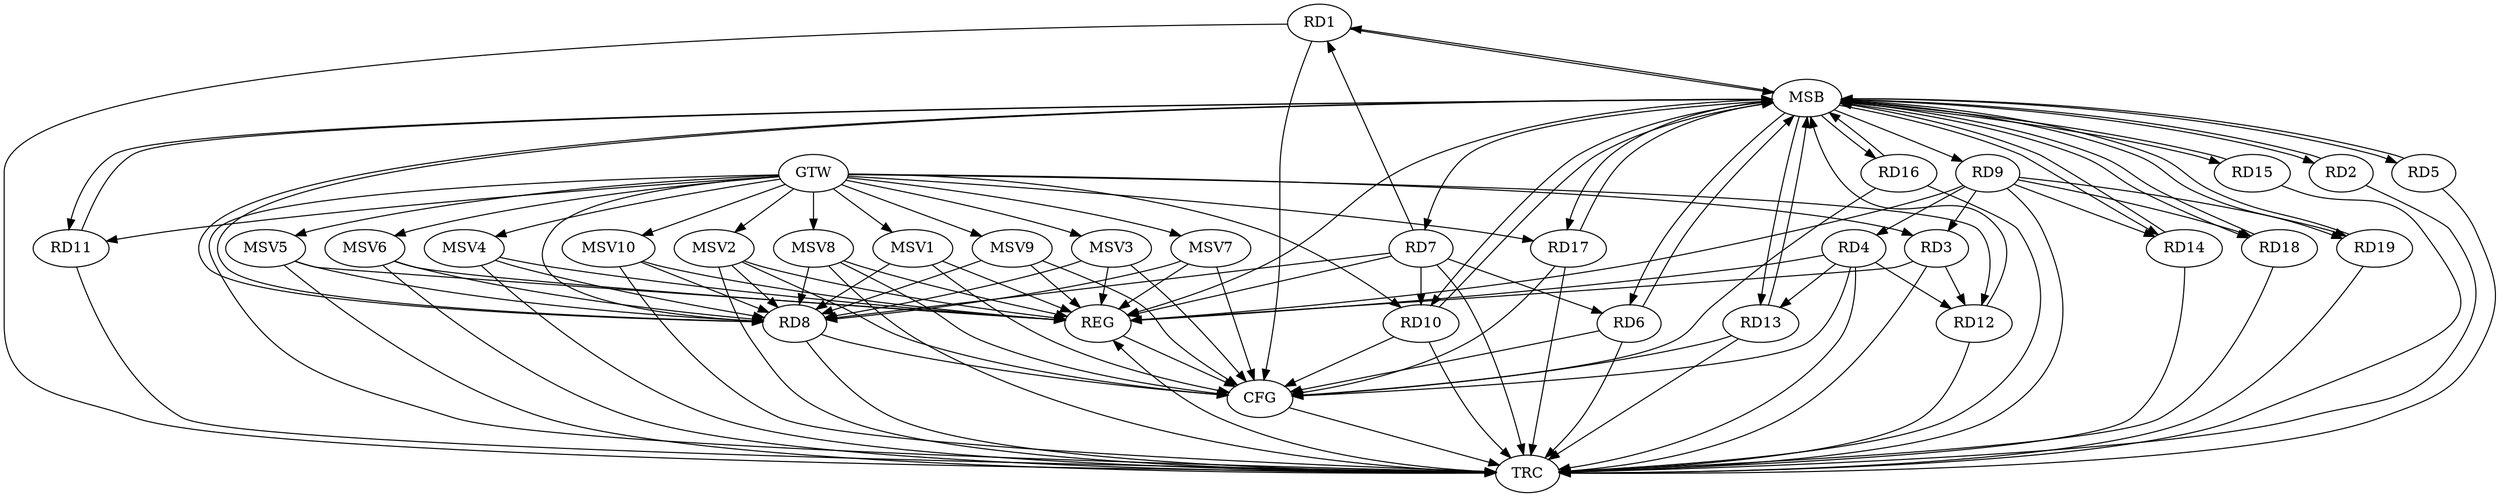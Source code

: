 strict digraph G {
  RD1 [ label="RD1" ];
  RD2 [ label="RD2" ];
  RD3 [ label="RD3" ];
  RD4 [ label="RD4" ];
  RD5 [ label="RD5" ];
  RD6 [ label="RD6" ];
  RD7 [ label="RD7" ];
  RD8 [ label="RD8" ];
  RD9 [ label="RD9" ];
  RD10 [ label="RD10" ];
  RD11 [ label="RD11" ];
  RD12 [ label="RD12" ];
  RD13 [ label="RD13" ];
  RD14 [ label="RD14" ];
  RD15 [ label="RD15" ];
  RD16 [ label="RD16" ];
  RD17 [ label="RD17" ];
  RD18 [ label="RD18" ];
  RD19 [ label="RD19" ];
  GTW [ label="GTW" ];
  REG [ label="REG" ];
  MSB [ label="MSB" ];
  CFG [ label="CFG" ];
  TRC [ label="TRC" ];
  MSV1 [ label="MSV1" ];
  MSV2 [ label="MSV2" ];
  MSV3 [ label="MSV3" ];
  MSV4 [ label="MSV4" ];
  MSV5 [ label="MSV5" ];
  MSV6 [ label="MSV6" ];
  MSV7 [ label="MSV7" ];
  MSV8 [ label="MSV8" ];
  MSV9 [ label="MSV9" ];
  MSV10 [ label="MSV10" ];
  RD7 -> RD1;
  RD9 -> RD3;
  RD3 -> RD12;
  RD9 -> RD4;
  RD4 -> RD12;
  RD4 -> RD13;
  RD7 -> RD6;
  RD7 -> RD8;
  RD7 -> RD10;
  RD9 -> RD14;
  RD9 -> RD18;
  RD9 -> RD19;
  GTW -> RD12;
  GTW -> RD11;
  GTW -> RD10;
  GTW -> RD8;
  GTW -> RD17;
  GTW -> RD3;
  RD3 -> REG;
  RD4 -> REG;
  RD7 -> REG;
  RD9 -> REG;
  RD1 -> MSB;
  MSB -> RD10;
  MSB -> REG;
  RD2 -> MSB;
  MSB -> RD1;
  MSB -> RD7;
  MSB -> RD9;
  MSB -> RD16;
  MSB -> RD19;
  RD5 -> MSB;
  MSB -> RD8;
  MSB -> RD15;
  RD6 -> MSB;
  RD8 -> MSB;
  MSB -> RD18;
  RD10 -> MSB;
  RD11 -> MSB;
  MSB -> RD14;
  RD12 -> MSB;
  MSB -> RD2;
  RD13 -> MSB;
  MSB -> RD11;
  RD14 -> MSB;
  MSB -> RD17;
  RD15 -> MSB;
  MSB -> RD13;
  RD16 -> MSB;
  RD17 -> MSB;
  RD18 -> MSB;
  MSB -> RD6;
  RD19 -> MSB;
  MSB -> RD5;
  RD16 -> CFG;
  RD8 -> CFG;
  RD4 -> CFG;
  RD10 -> CFG;
  RD13 -> CFG;
  RD6 -> CFG;
  RD1 -> CFG;
  RD17 -> CFG;
  REG -> CFG;
  RD1 -> TRC;
  RD2 -> TRC;
  RD3 -> TRC;
  RD4 -> TRC;
  RD5 -> TRC;
  RD6 -> TRC;
  RD7 -> TRC;
  RD8 -> TRC;
  RD9 -> TRC;
  RD10 -> TRC;
  RD11 -> TRC;
  RD12 -> TRC;
  RD13 -> TRC;
  RD14 -> TRC;
  RD15 -> TRC;
  RD16 -> TRC;
  RD17 -> TRC;
  RD18 -> TRC;
  RD19 -> TRC;
  GTW -> TRC;
  CFG -> TRC;
  TRC -> REG;
  MSV1 -> RD8;
  MSV2 -> RD8;
  MSV3 -> RD8;
  MSV4 -> RD8;
  GTW -> MSV1;
  MSV1 -> REG;
  MSV1 -> CFG;
  GTW -> MSV2;
  MSV2 -> REG;
  MSV2 -> TRC;
  MSV2 -> CFG;
  GTW -> MSV3;
  MSV3 -> REG;
  MSV3 -> CFG;
  GTW -> MSV4;
  MSV4 -> REG;
  MSV4 -> TRC;
  MSV5 -> RD8;
  GTW -> MSV5;
  MSV5 -> REG;
  MSV5 -> TRC;
  MSV6 -> RD8;
  GTW -> MSV6;
  MSV6 -> REG;
  MSV6 -> TRC;
  MSV7 -> RD8;
  GTW -> MSV7;
  MSV7 -> REG;
  MSV7 -> CFG;
  MSV8 -> RD8;
  GTW -> MSV8;
  MSV8 -> REG;
  MSV8 -> TRC;
  MSV8 -> CFG;
  MSV9 -> RD8;
  MSV10 -> RD8;
  GTW -> MSV9;
  MSV9 -> REG;
  MSV9 -> CFG;
  GTW -> MSV10;
  MSV10 -> REG;
  MSV10 -> TRC;
}
